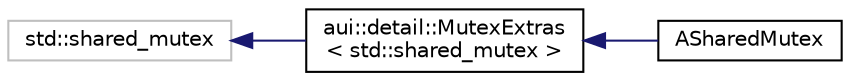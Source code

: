digraph "Graphical Class Hierarchy"
{
 // LATEX_PDF_SIZE
  edge [fontname="Helvetica",fontsize="10",labelfontname="Helvetica",labelfontsize="10"];
  node [fontname="Helvetica",fontsize="10",shape=record];
  rankdir="LR";
  Node979 [label="std::shared_mutex",height=0.2,width=0.4,color="grey75", fillcolor="white", style="filled",tooltip=" "];
  Node979 -> Node0 [dir="back",color="midnightblue",fontsize="10",style="solid",fontname="Helvetica"];
  Node0 [label="aui::detail::MutexExtras\l\< std::shared_mutex \>",height=0.2,width=0.4,color="black", fillcolor="white", style="filled",URL="$structaui_1_1detail_1_1MutexExtras.html",tooltip=" "];
  Node0 -> Node1 [dir="back",color="midnightblue",fontsize="10",style="solid",fontname="Helvetica"];
  Node1 [label="ASharedMutex",height=0.2,width=0.4,color="black", fillcolor="white", style="filled",URL="$structASharedMutex.html",tooltip="Like AMutex but has shared lock type (in addition to basic lock which is unique locking) implementing..."];
}
